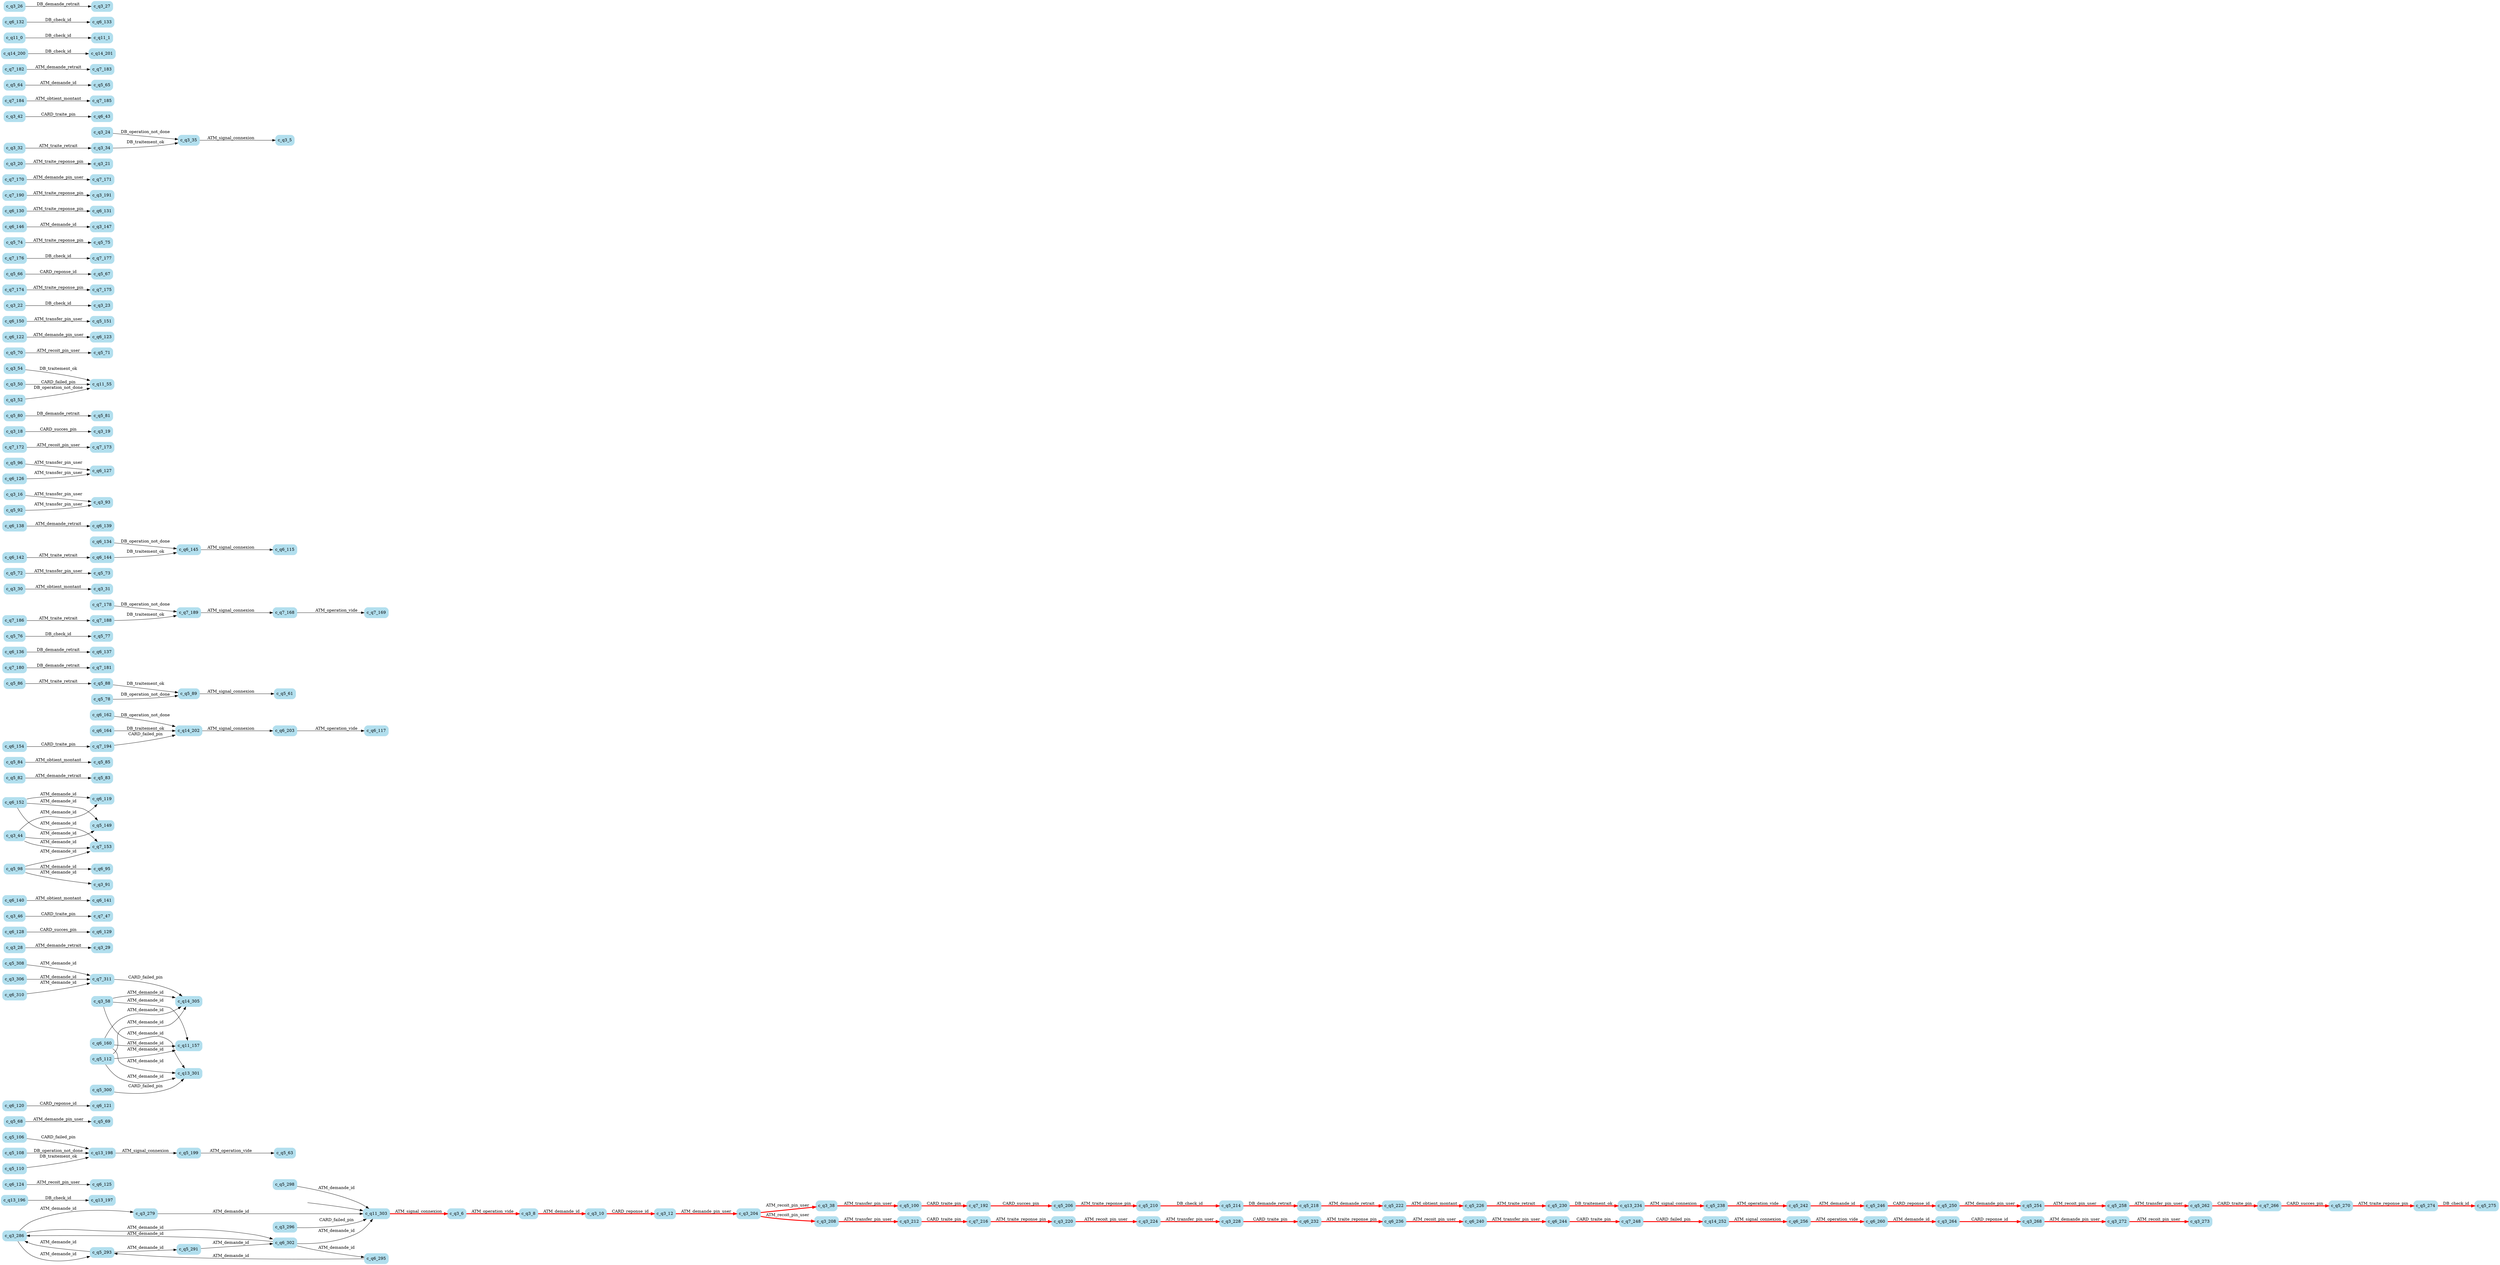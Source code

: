 digraph G {

	rankdir = LR;

	start_c_q11_303[style=invisible];

	node[shape=box, style="rounded, filled", color=lightblue2];

	c_q13_197[label="c_q13_197"];
	c_q6_125[label="c_q6_125"];
	c_q5_270[label="c_q5_270"];
	c_q5_106[label="c_q5_106"];
	c_q5_69[label="c_q5_69"];
	c_q6_121[label="c_q6_121"];
	c_q11_157[label="c_q11_157"];
	c_q3_28[label="c_q3_28"];
	c_q5_226[label="c_q5_226"];
	c_q6_128[label="c_q6_128"];
	c_q3_38[label="c_q3_38"];
	c_q7_47[label="c_q7_47"];
	c_q5_206[label="c_q5_206"];
	c_q6_141[label="c_q6_141"];
	c_q6_124[label="c_q6_124"];
	c_q5_149[label="c_q5_149"];
	c_q5_83[label="c_q5_83"];
	c_q6_244[label="c_q6_244"];
	c_q5_84[label="c_q5_84"];
	c_q7_194[label="c_q7_194"];
	c_q5_89[label="c_q5_89"];
	c_q7_181[label="c_q7_181"];
	c_q3_228[label="c_q3_228"];
	c_q6_120[label="c_q6_120"];
	c_q3_212[label="c_q3_212"];
	c_q3_10[label="c_q3_10"];
	c_q5_275[label="c_q5_275"];
	c_q14_305[label="c_q14_305"];
	c_q3_29[label="c_q3_29"];
	c_q6_137[label="c_q6_137"];
	c_q5_76[label="c_q5_76"];
	c_q7_169[label="c_q7_169"];
	c_q3_31[label="c_q3_31"];
	c_q3_273[label="c_q3_273"];
	c_q5_254[label="c_q5_254"];
	c_q5_72[label="c_q5_72"];
	c_q6_134[label="c_q6_134"];
	c_q5_308[label="c_q5_308"];
	c_q6_138[label="c_q6_138"];
	c_q6_162[label="c_q6_162"];
	c_q3_6[label="c_q3_6"];
	c_q6_232[label="c_q6_232"];
	c_q5_293[label="c_q5_293"];
	c_q3_16[label="c_q3_16"];
	c_q5_96[label="c_q5_96"];
	c_q3_279[label="c_q3_279"];
	c_q6_240[label="c_q6_240"];
	c_q7_173[label="c_q7_173"];
	c_q6_260[label="c_q6_260"];
	c_q3_18[label="c_q3_18"];
	c_q5_100[label="c_q5_100"];
	c_q5_81[label="c_q5_81"];
	c_q3_54[label="c_q3_54"];
	c_q5_71[label="c_q5_71"];
	c_q5_112[label="c_q5_112"];
	c_q6_122[label="c_q6_122"];
	c_q5_73[label="c_q5_73"];
	c_q5_151[label="c_q5_151"];
	c_q7_266[label="c_q7_266"];
	c_q6_126[label="c_q6_126"];
	c_q3_22[label="c_q3_22"];
	c_q5_108[label="c_q5_108"];
	c_q6_123[label="c_q6_123"];
	c_q7_174[label="c_q7_174"];
	c_q5_67[label="c_q5_67"];
	c_q7_248[label="c_q7_248"];
	c_q7_192[label="c_q7_192"];
	c_q5_230[label="c_q5_230"];
	c_q5_77[label="c_q5_77"];
	c_q7_216[label="c_q7_216"];
	c_q5_210[label="c_q5_210"];
	c_q5_61[label="c_q5_61"];
	c_q7_177[label="c_q7_177"];
	c_q6_95[label="c_q6_95"];
	c_q6_144[label="c_q6_144"];
	c_q6_295[label="c_q6_295"];
	c_q5_246[label="c_q5_246"];
	c_q7_178[label="c_q7_178"];
	c_q5_75[label="c_q5_75"];
	c_q11_303[label="c_q11_303"];
	c_q5_222[label="c_q5_222"];
	c_q5_68[label="c_q5_68"];
	c_q5_92[label="c_q5_92"];
	c_q6_139[label="c_q6_139"];
	c_q5_70[label="c_q5_70"];
	c_q3_147[label="c_q3_147"];
	c_q5_250[label="c_q5_250"];
	c_q6_131[label="c_q6_131"];
	c_q7_190[label="c_q7_190"];
	c_q5_66[label="c_q5_66"];
	c_q7_176[label="c_q7_176"];
	c_q5_86[label="c_q5_86"];
	c_q6_119[label="c_q6_119"];
	c_q6_142[label="c_q6_142"];
	c_q5_258[label="c_q5_258"];
	c_q5_291[label="c_q5_291"];
	c_q7_186[label="c_q7_186"];
	c_q3_50[label="c_q3_50"];
	c_q13_198[label="c_q13_198"];
	c_q3_191[label="c_q3_191"];
	c_q5_88[label="c_q5_88"];
	c_q7_188[label="c_q7_188"];
	c_q6_115[label="c_q6_115"];
	c_q7_170[label="c_q7_170"];
	c_q3_21[label="c_q3_21"];
	c_q3_220[label="c_q3_220"];
	c_q5_74[label="c_q5_74"];
	c_q14_252[label="c_q14_252"];
	c_q3_5[label="c_q3_5"];
	c_q6_203[label="c_q6_203"];
	c_q6_152[label="c_q6_152"];
	c_q3_44[label="c_q3_44"];
	c_q6_256[label="c_q6_256"];
	c_q6_150[label="c_q6_150"];
	c_q3_46[label="c_q3_46"];
	c_q5_218[label="c_q5_218"];
	c_q5_63[label="c_q5_63"];
	c_q3_42[label="c_q3_42"];
	c_q3_268[label="c_q3_268"];
	c_q7_311[label="c_q7_311"];
	c_q3_52[label="c_q3_52"];
	c_q7_175[label="c_q7_175"];
	c_q5_238[label="c_q5_238"];
	c_q6_302[label="c_q6_302"];
	c_q3_35[label="c_q3_35"];
	c_q7_184[label="c_q7_184"];
	c_q5_300[label="c_q5_300"];
	c_q5_64[label="c_q5_64"];
	c_q7_182[label="c_q7_182"];
	c_q3_23[label="c_q3_23"];
	c_q3_296[label="c_q3_296"];
	c_q6_236[label="c_q6_236"];
	c_q14_200[label="c_q14_200"];
	c_q7_171[label="c_q7_171"];
	c_q11_0[label="c_q11_0"];
	c_q5_214[label="c_q5_214"];
	c_q6_132[label="c_q6_132"];
	c_q3_286[label="c_q3_286"];
	c_q6_154[label="c_q6_154"];
	c_q3_272[label="c_q3_272"];
	c_q3_306[label="c_q3_306"];
	c_q3_58[label="c_q3_58"];
	c_q3_12[label="c_q3_12"];
	c_q3_24[label="c_q3_24"];
	c_q5_82[label="c_q5_82"];
	c_q6_145[label="c_q6_145"];
	c_q6_127[label="c_q6_127"];
	c_q6_117[label="c_q6_117"];
	c_q6_130[label="c_q6_130"];
	c_q7_153[label="c_q7_153"];
	c_q3_264[label="c_q3_264"];
	c_q3_224[label="c_q3_224"];
	c_q3_91[label="c_q3_91"];
	c_q6_136[label="c_q6_136"];
	c_q7_168[label="c_q7_168"];
	c_q6_146[label="c_q6_146"];
	c_q3_204[label="c_q3_204"];
	c_q13_196[label="c_q13_196"];
	c_q6_160[label="c_q6_160"];
	c_q5_274[label="c_q5_274"];
	c_q3_32[label="c_q3_32"];
	c_q13_234[label="c_q13_234"];
	c_q3_34[label="c_q3_34"];
	c_q6_129[label="c_q6_129"];
	c_q5_78[label="c_q5_78"];
	c_q5_242[label="c_q5_242"];
	c_q6_140[label="c_q6_140"];
	c_q7_183[label="c_q7_183"];
	c_q3_19[label="c_q3_19"];
	c_q14_201[label="c_q14_201"];
	c_q7_180[label="c_q7_180"];
	c_q3_208[label="c_q3_208"];
	c_q3_26[label="c_q3_26"];
	c_q3_27[label="c_q3_27"];
	c_q7_189[label="c_q7_189"];
	c_q6_164[label="c_q6_164"];
	c_q5_110[label="c_q5_110"];
	c_q3_30[label="c_q3_30"];
	c_q6_133[label="c_q6_133"];
	c_q14_202[label="c_q14_202"];
	c_q7_185[label="c_q7_185"];
	c_q3_20[label="c_q3_20"];
	c_q3_93[label="c_q3_93"];
	c_q3_8[label="c_q3_8"];
	c_q5_80[label="c_q5_80"];
	c_q11_1[label="c_q11_1"];
	c_q11_55[label="c_q11_55"];
	c_q7_172[label="c_q7_172"];
	c_q6_43[label="c_q6_43"];
	c_q5_199[label="c_q5_199"];
	c_q5_262[label="c_q5_262"];
	c_q5_98[label="c_q5_98"];
	c_q6_310[label="c_q6_310"];
	c_q5_65[label="c_q5_65"];
	c_q13_301[label="c_q13_301"];
	c_q5_85[label="c_q5_85"];
	c_q5_298[label="c_q5_298"];

	start_c_q11_303 -> c_q11_303;
	c_q11_0 -> c_q11_1[label="DB_check_id"];
	c_q11_303 -> c_q3_6[label="ATM_signal_connexion", penwidth=3, color=red];
	c_q3_35 -> c_q3_5[label="ATM_signal_connexion"];
	c_q3_6 -> c_q3_8[label="ATM_operation_vide", penwidth=3, color=red];
	c_q3_8 -> c_q3_10[label="ATM_demande_id", penwidth=3, color=red];
	c_q3_10 -> c_q3_12[label="CARD_reponse_id", penwidth=3, color=red];
	c_q3_12 -> c_q3_204[label="ATM_demande_pin_user", penwidth=3, color=red];
	c_q3_204 -> c_q3_38[label="ATM_recoit_pin_user", penwidth=3, color=red];
	c_q3_16 -> c_q3_93[label="ATM_transfer_pin_user"];
	c_q3_18 -> c_q3_19[label="CARD_succes_pin"];
	c_q3_20 -> c_q3_21[label="ATM_traite_reponse_pin"];
	c_q3_22 -> c_q3_23[label="DB_check_id"];
	c_q3_24 -> c_q3_35[label="DB_operation_not_done"];
	c_q3_26 -> c_q3_27[label="DB_demande_retrait"];
	c_q3_28 -> c_q3_29[label="ATM_demande_retrait"];
	c_q3_30 -> c_q3_31[label="ATM_obtient_montant"];
	c_q3_32 -> c_q3_34[label="ATM_traite_retrait"];
	c_q3_34 -> c_q3_35[label="DB_traitement_ok"];
	c_q3_44 -> c_q5_149[label="ATM_demande_id"];
	c_q3_38 -> c_q5_100[label="ATM_transfer_pin_user", penwidth=3, color=red];
	c_q3_44 -> c_q6_119[label="ATM_demande_id"];
	c_q3_42 -> c_q6_43[label="CARD_traite_pin"];
	c_q3_44 -> c_q7_153[label="ATM_demande_id"];
	c_q3_46 -> c_q7_47[label="CARD_traite_pin"];
	c_q3_58 -> c_q11_157[label="ATM_demande_id"];
	c_q3_50 -> c_q11_55[label="CARD_failed_pin"];
	c_q3_52 -> c_q11_55[label="DB_operation_not_done"];
	c_q3_54 -> c_q11_55[label="DB_traitement_ok"];
	c_q3_58 -> c_q13_301[label="ATM_demande_id"];
	c_q3_58 -> c_q14_305[label="ATM_demande_id"];
	c_q5_89 -> c_q5_61[label="ATM_signal_connexion"];
	c_q5_199 -> c_q5_63[label="ATM_operation_vide"];
	c_q5_64 -> c_q5_65[label="ATM_demande_id"];
	c_q5_66 -> c_q5_67[label="CARD_reponse_id"];
	c_q5_68 -> c_q5_69[label="ATM_demande_pin_user"];
	c_q5_70 -> c_q5_71[label="ATM_recoit_pin_user"];
	c_q5_72 -> c_q5_73[label="ATM_transfer_pin_user"];
	c_q5_74 -> c_q5_75[label="ATM_traite_reponse_pin"];
	c_q5_76 -> c_q5_77[label="DB_check_id"];
	c_q5_78 -> c_q5_89[label="DB_operation_not_done"];
	c_q5_80 -> c_q5_81[label="DB_demande_retrait"];
	c_q5_82 -> c_q5_83[label="ATM_demande_retrait"];
	c_q5_84 -> c_q5_85[label="ATM_obtient_montant"];
	c_q5_86 -> c_q5_88[label="ATM_traite_retrait"];
	c_q5_88 -> c_q5_89[label="DB_traitement_ok"];
	c_q5_98 -> c_q3_91[label="ATM_demande_id"];
	c_q5_92 -> c_q3_93[label="ATM_transfer_pin_user"];
	c_q5_98 -> c_q6_95[label="ATM_demande_id"];
	c_q5_96 -> c_q6_127[label="ATM_transfer_pin_user"];
	c_q5_98 -> c_q7_153[label="ATM_demande_id"];
	c_q5_100 -> c_q7_192[label="CARD_traite_pin", penwidth=3, color=red];
	c_q5_112 -> c_q11_157[label="ATM_demande_id"];
	c_q5_112 -> c_q13_301[label="ATM_demande_id"];
	c_q5_106 -> c_q13_198[label="CARD_failed_pin"];
	c_q5_108 -> c_q13_198[label="DB_operation_not_done"];
	c_q5_110 -> c_q13_198[label="DB_traitement_ok"];
	c_q5_112 -> c_q14_305[label="ATM_demande_id"];
	c_q6_145 -> c_q6_115[label="ATM_signal_connexion"];
	c_q6_203 -> c_q6_117[label="ATM_operation_vide"];
	c_q6_152 -> c_q6_119[label="ATM_demande_id"];
	c_q6_120 -> c_q6_121[label="CARD_reponse_id"];
	c_q6_122 -> c_q6_123[label="ATM_demande_pin_user"];
	c_q6_124 -> c_q6_125[label="ATM_recoit_pin_user"];
	c_q6_126 -> c_q6_127[label="ATM_transfer_pin_user"];
	c_q6_128 -> c_q6_129[label="CARD_succes_pin"];
	c_q6_130 -> c_q6_131[label="ATM_traite_reponse_pin"];
	c_q6_132 -> c_q6_133[label="DB_check_id"];
	c_q6_134 -> c_q6_145[label="DB_operation_not_done"];
	c_q6_136 -> c_q6_137[label="DB_demande_retrait"];
	c_q6_138 -> c_q6_139[label="ATM_demande_retrait"];
	c_q6_140 -> c_q6_141[label="ATM_obtient_montant"];
	c_q6_142 -> c_q6_144[label="ATM_traite_retrait"];
	c_q6_144 -> c_q6_145[label="DB_traitement_ok"];
	c_q6_146 -> c_q3_147[label="ATM_demande_id"];
	c_q6_152 -> c_q5_149[label="ATM_demande_id"];
	c_q6_150 -> c_q5_151[label="ATM_transfer_pin_user"];
	c_q6_152 -> c_q7_153[label="ATM_demande_id"];
	c_q6_154 -> c_q7_194[label="CARD_traite_pin"];
	c_q6_160 -> c_q11_157[label="ATM_demande_id"];
	c_q6_160 -> c_q13_301[label="ATM_demande_id"];
	c_q6_160 -> c_q14_305[label="ATM_demande_id"];
	c_q6_162 -> c_q14_202[label="DB_operation_not_done"];
	c_q6_164 -> c_q14_202[label="DB_traitement_ok"];
	c_q7_189 -> c_q7_168[label="ATM_signal_connexion"];
	c_q7_168 -> c_q7_169[label="ATM_operation_vide"];
	c_q7_170 -> c_q7_171[label="ATM_demande_pin_user"];
	c_q7_172 -> c_q7_173[label="ATM_recoit_pin_user"];
	c_q7_174 -> c_q7_175[label="ATM_traite_reponse_pin"];
	c_q7_176 -> c_q7_177[label="DB_check_id"];
	c_q7_178 -> c_q7_189[label="DB_operation_not_done"];
	c_q7_180 -> c_q7_181[label="DB_demande_retrait"];
	c_q7_182 -> c_q7_183[label="ATM_demande_retrait"];
	c_q7_184 -> c_q7_185[label="ATM_obtient_montant"];
	c_q7_186 -> c_q7_188[label="ATM_traite_retrait"];
	c_q7_188 -> c_q7_189[label="DB_traitement_ok"];
	c_q7_190 -> c_q3_191[label="ATM_traite_reponse_pin"];
	c_q7_192 -> c_q5_206[label="CARD_succes_pin", penwidth=3, color=red];
	c_q7_194 -> c_q14_202[label="CARD_failed_pin"];
	c_q13_196 -> c_q13_197[label="DB_check_id"];
	c_q13_198 -> c_q5_199[label="ATM_signal_connexion"];
	c_q14_200 -> c_q14_201[label="DB_check_id"];
	c_q14_202 -> c_q6_203[label="ATM_signal_connexion"];
	c_q3_204 -> c_q3_208[label="ATM_recoit_pin_user", penwidth=3, color=red];
	c_q5_206 -> c_q5_210[label="ATM_traite_reponse_pin", penwidth=3, color=red];
	c_q3_208 -> c_q3_212[label="ATM_transfer_pin_user", penwidth=3, color=red];
	c_q5_210 -> c_q5_214[label="DB_check_id", penwidth=3, color=red];
	c_q3_212 -> c_q7_216[label="CARD_traite_pin", penwidth=3, color=red];
	c_q5_214 -> c_q5_218[label="DB_demande_retrait", penwidth=3, color=red];
	c_q7_216 -> c_q3_220[label="ATM_traite_reponse_pin", penwidth=3, color=red];
	c_q5_218 -> c_q5_222[label="ATM_demande_retrait", penwidth=3, color=red];
	c_q3_220 -> c_q3_224[label="ATM_recoit_pin_user", penwidth=3, color=red];
	c_q5_222 -> c_q5_226[label="ATM_obtient_montant", penwidth=3, color=red];
	c_q3_224 -> c_q3_228[label="ATM_transfer_pin_user", penwidth=3, color=red];
	c_q5_226 -> c_q5_230[label="ATM_traite_retrait", penwidth=3, color=red];
	c_q3_228 -> c_q6_232[label="CARD_traite_pin", penwidth=3, color=red];
	c_q5_230 -> c_q13_234[label="DB_traitement_ok", penwidth=3, color=red];
	c_q6_232 -> c_q6_236[label="ATM_traite_reponse_pin", penwidth=3, color=red];
	c_q13_234 -> c_q5_238[label="ATM_signal_connexion", penwidth=3, color=red];
	c_q6_236 -> c_q6_240[label="ATM_recoit_pin_user", penwidth=3, color=red];
	c_q5_238 -> c_q5_242[label="ATM_operation_vide", penwidth=3, color=red];
	c_q6_240 -> c_q6_244[label="ATM_transfer_pin_user", penwidth=3, color=red];
	c_q5_242 -> c_q5_246[label="ATM_demande_id", penwidth=3, color=red];
	c_q6_244 -> c_q7_248[label="CARD_traite_pin", penwidth=3, color=red];
	c_q5_246 -> c_q5_250[label="CARD_reponse_id", penwidth=3, color=red];
	c_q7_248 -> c_q14_252[label="CARD_failed_pin", penwidth=3, color=red];
	c_q5_250 -> c_q5_254[label="ATM_demande_pin_user", penwidth=3, color=red];
	c_q14_252 -> c_q6_256[label="ATM_signal_connexion", penwidth=3, color=red];
	c_q5_254 -> c_q5_258[label="ATM_recoit_pin_user", penwidth=3, color=red];
	c_q6_256 -> c_q6_260[label="ATM_operation_vide", penwidth=3, color=red];
	c_q5_258 -> c_q5_262[label="ATM_transfer_pin_user", penwidth=3, color=red];
	c_q6_260 -> c_q3_264[label="ATM_demande_id", penwidth=3, color=red];
	c_q5_262 -> c_q7_266[label="CARD_traite_pin", penwidth=3, color=red];
	c_q3_264 -> c_q3_268[label="CARD_reponse_id", penwidth=3, color=red];
	c_q7_266 -> c_q5_270[label="CARD_succes_pin", penwidth=3, color=red];
	c_q3_268 -> c_q3_272[label="ATM_demande_pin_user", penwidth=3, color=red];
	c_q5_270 -> c_q5_274[label="ATM_traite_reponse_pin", penwidth=3, color=red];
	c_q3_272 -> c_q3_273[label="ATM_recoit_pin_user", penwidth=3, color=red];
	c_q5_274 -> c_q5_275[label="DB_check_id", penwidth=3, color=red];
	c_q3_279 -> c_q11_303[label="ATM_demande_id"];
	c_q3_286 -> c_q3_279[label="ATM_demande_id"];
	c_q5_293 -> c_q3_286[label="ATM_demande_id"];
	c_q3_286 -> c_q5_293[label="ATM_demande_id"];
	c_q6_302 -> c_q3_286[label="ATM_demande_id"];
	c_q3_286 -> c_q6_302[label="ATM_demande_id"];
	c_q5_291 -> c_q6_302[label="ATM_demande_id"];
	c_q5_293 -> c_q5_291[label="ATM_demande_id"];
	c_q6_295 -> c_q5_293[label="ATM_demande_id"];
	c_q6_302 -> c_q6_295[label="ATM_demande_id"];
	c_q3_296 -> c_q11_303[label="CARD_failed_pin"];
	c_q5_298 -> c_q11_303[label="ATM_demande_id"];
	c_q5_300 -> c_q13_301[label="CARD_failed_pin"];
	c_q6_302 -> c_q11_303[label="ATM_demande_id"];
	c_q7_311 -> c_q14_305[label="CARD_failed_pin"];
	c_q3_306 -> c_q7_311[label="ATM_demande_id"];
	c_q5_308 -> c_q7_311[label="ATM_demande_id"];
	c_q6_310 -> c_q7_311[label="ATM_demande_id"];

}